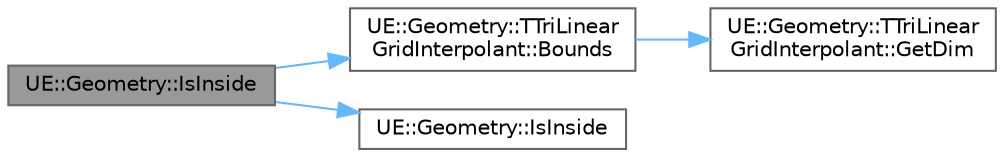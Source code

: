 digraph "UE::Geometry::IsInside"
{
 // INTERACTIVE_SVG=YES
 // LATEX_PDF_SIZE
  bgcolor="transparent";
  edge [fontname=Helvetica,fontsize=10,labelfontname=Helvetica,labelfontsize=10];
  node [fontname=Helvetica,fontsize=10,shape=box,height=0.2,width=0.4];
  rankdir="LR";
  Node1 [id="Node000001",label="UE::Geometry::IsInside",height=0.2,width=0.4,color="gray40", fillcolor="grey60", style="filled", fontcolor="black",tooltip=" "];
  Node1 -> Node2 [id="edge1_Node000001_Node000002",color="steelblue1",style="solid",tooltip=" "];
  Node2 [id="Node000002",label="UE::Geometry::TTriLinear\lGridInterpolant::Bounds",height=0.2,width=0.4,color="grey40", fillcolor="white", style="filled",URL="$df/dcc/classUE_1_1Geometry_1_1TTriLinearGridInterpolant.html#a5c19c7da321256743667a4755973ed86",tooltip=" "];
  Node2 -> Node3 [id="edge2_Node000002_Node000003",color="steelblue1",style="solid",tooltip=" "];
  Node3 [id="Node000003",label="UE::Geometry::TTriLinear\lGridInterpolant::GetDim",height=0.2,width=0.4,color="grey40", fillcolor="white", style="filled",URL="$df/dcc/classUE_1_1Geometry_1_1TTriLinearGridInterpolant.html#ae501abe71ff04e3a95faf3bc4faf77cc",tooltip=" "];
  Node1 -> Node4 [id="edge3_Node000001_Node000004",color="steelblue1",style="solid",tooltip=" "];
  Node4 [id="Node000004",label="UE::Geometry::IsInside",height=0.2,width=0.4,color="grey40", fillcolor="white", style="filled",URL="$d9/d39/namespaceUE_1_1Geometry.html#aa6b889e26bef79c91093a165b7e55d15",tooltip=" "];
}
